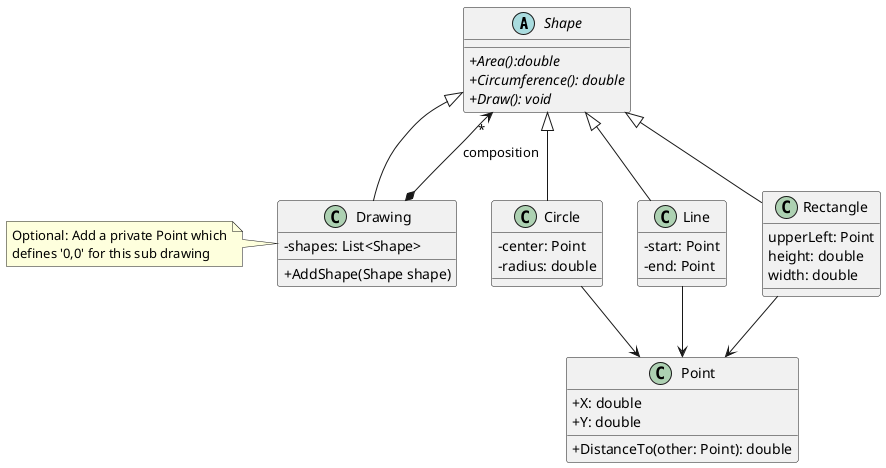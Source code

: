 @startuml

skinparam classAttributeIconSize 0

Shape <|-- Circle
Shape <|-- Line
Shape <|-- Rectangle
Circle --> Point
Line --> Point
Rectangle --> Point
Shape <|-- Drawing
Shape "*" <--* Drawing  : composition

abstract class Shape {
  +{abstract} Area():double
  +{abstract} Circumference(): double
  +{abstract} Draw(): void
}

class Circle {
  -center: Point
  -radius: double 
}

class Line {
  -start: Point
  -end: Point
}

class Rectangle {
  upperLeft: Point
  height: double
  width: double
}

class Drawing {
  -shapes: List<Shape>
  +AddShape(Shape shape)
}
note left of Drawing
  Optional: Add a private Point which
  defines '0,0' for this sub drawing
end note

class Point {
  +X: double
  +Y: double

  +DistanceTo(other: Point): double
}


@enduml